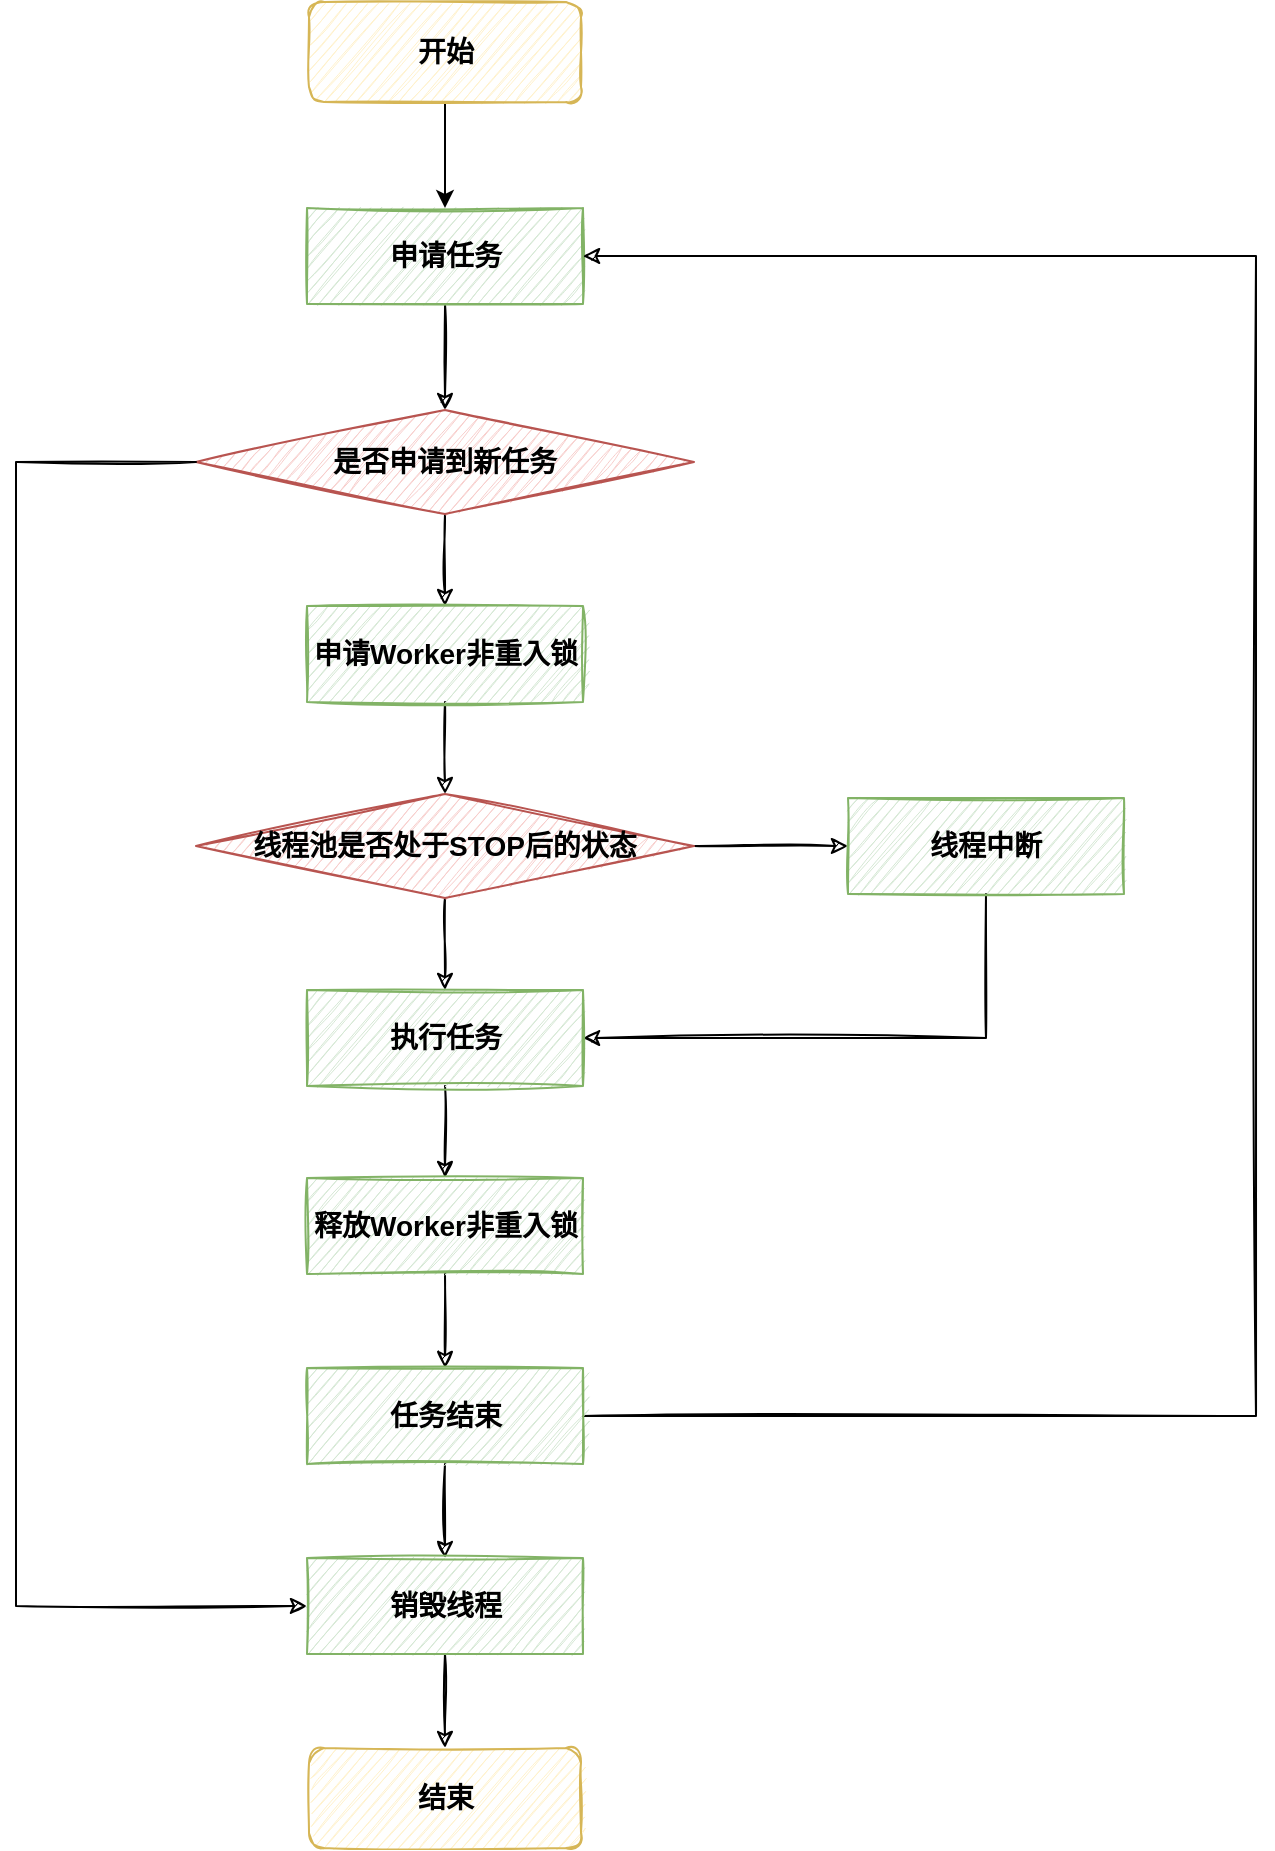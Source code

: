 <mxfile version="16.0.0" type="github">
  <diagram id="ySVifV-QcuqdoftmTHAm" name="第 1 页">
    <mxGraphModel dx="1422" dy="762" grid="0" gridSize="10" guides="1" tooltips="1" connect="1" arrows="1" fold="1" page="0" pageScale="1" pageWidth="827" pageHeight="1169" math="0" shadow="0">
      <root>
        <mxCell id="0" />
        <mxCell id="1" parent="0" />
        <mxCell id="4yu5VvH08vNOzonepLd2-12" value="" style="edgeStyle=orthogonalEdgeStyle;rounded=0;orthogonalLoop=1;jettySize=auto;html=1;" edge="1" parent="1" source="4yu5VvH08vNOzonepLd2-1" target="4yu5VvH08vNOzonepLd2-2">
          <mxGeometry relative="1" as="geometry" />
        </mxCell>
        <mxCell id="4yu5VvH08vNOzonepLd2-1" value="&lt;font style=&quot;font-size: 14px&quot;&gt;&lt;b&gt;开始&lt;/b&gt;&lt;/font&gt;" style="rounded=1;whiteSpace=wrap;html=1;fillColor=#fff2cc;strokeColor=#d6b656;sketch=1;" vertex="1" parent="1">
          <mxGeometry x="329.5" y="81" width="136" height="50" as="geometry" />
        </mxCell>
        <mxCell id="4yu5VvH08vNOzonepLd2-13" value="" style="edgeStyle=orthogonalEdgeStyle;rounded=0;orthogonalLoop=1;jettySize=auto;html=1;sketch=1;" edge="1" parent="1" source="4yu5VvH08vNOzonepLd2-2" target="4yu5VvH08vNOzonepLd2-3">
          <mxGeometry relative="1" as="geometry" />
        </mxCell>
        <mxCell id="4yu5VvH08vNOzonepLd2-2" value="&lt;b&gt;申请任务&lt;/b&gt;" style="rounded=0;whiteSpace=wrap;html=1;fontSize=14;fillColor=#d5e8d4;strokeColor=#82b366;sketch=1;" vertex="1" parent="1">
          <mxGeometry x="328.5" y="184" width="138" height="48" as="geometry" />
        </mxCell>
        <mxCell id="4yu5VvH08vNOzonepLd2-14" value="" style="edgeStyle=orthogonalEdgeStyle;rounded=0;orthogonalLoop=1;jettySize=auto;html=1;sketch=1;" edge="1" parent="1" source="4yu5VvH08vNOzonepLd2-3" target="4yu5VvH08vNOzonepLd2-4">
          <mxGeometry relative="1" as="geometry" />
        </mxCell>
        <mxCell id="4yu5VvH08vNOzonepLd2-3" value="&lt;b&gt;是否申请到新任务&lt;/b&gt;" style="rhombus;whiteSpace=wrap;html=1;sketch=1;fontSize=14;fillColor=#f8cecc;strokeColor=#b85450;" vertex="1" parent="1">
          <mxGeometry x="273" y="285" width="249" height="52" as="geometry" />
        </mxCell>
        <mxCell id="4yu5VvH08vNOzonepLd2-15" value="" style="edgeStyle=orthogonalEdgeStyle;rounded=0;orthogonalLoop=1;jettySize=auto;html=1;sketch=1;" edge="1" parent="1" source="4yu5VvH08vNOzonepLd2-4" target="4yu5VvH08vNOzonepLd2-5">
          <mxGeometry relative="1" as="geometry" />
        </mxCell>
        <mxCell id="4yu5VvH08vNOzonepLd2-4" value="&lt;b&gt;申请Worker非重入锁&lt;/b&gt;" style="rounded=0;whiteSpace=wrap;html=1;fontSize=14;fillColor=#d5e8d4;strokeColor=#82b366;sketch=1;" vertex="1" parent="1">
          <mxGeometry x="328.5" y="383" width="138" height="48" as="geometry" />
        </mxCell>
        <mxCell id="4yu5VvH08vNOzonepLd2-16" value="" style="edgeStyle=orthogonalEdgeStyle;rounded=0;orthogonalLoop=1;jettySize=auto;html=1;sketch=1;" edge="1" parent="1" source="4yu5VvH08vNOzonepLd2-5" target="4yu5VvH08vNOzonepLd2-7">
          <mxGeometry relative="1" as="geometry" />
        </mxCell>
        <mxCell id="4yu5VvH08vNOzonepLd2-21" value="" style="edgeStyle=orthogonalEdgeStyle;rounded=0;orthogonalLoop=1;jettySize=auto;html=1;sketch=1;" edge="1" parent="1" source="4yu5VvH08vNOzonepLd2-5" target="4yu5VvH08vNOzonepLd2-6">
          <mxGeometry relative="1" as="geometry" />
        </mxCell>
        <mxCell id="4yu5VvH08vNOzonepLd2-24" style="edgeStyle=orthogonalEdgeStyle;rounded=0;orthogonalLoop=1;jettySize=auto;html=1;entryX=0;entryY=0.5;entryDx=0;entryDy=0;sketch=1;exitX=0;exitY=0.5;exitDx=0;exitDy=0;" edge="1" parent="1" source="4yu5VvH08vNOzonepLd2-3" target="4yu5VvH08vNOzonepLd2-10">
          <mxGeometry relative="1" as="geometry">
            <Array as="points">
              <mxPoint x="183" y="311" />
              <mxPoint x="183" y="883" />
            </Array>
          </mxGeometry>
        </mxCell>
        <mxCell id="4yu5VvH08vNOzonepLd2-5" value="&lt;b&gt;线程池是否处于STOP后的状态&lt;/b&gt;" style="rhombus;whiteSpace=wrap;html=1;sketch=1;fontSize=14;fillColor=#f8cecc;strokeColor=#b85450;" vertex="1" parent="1">
          <mxGeometry x="273" y="477" width="249" height="52" as="geometry" />
        </mxCell>
        <mxCell id="4yu5VvH08vNOzonepLd2-22" style="edgeStyle=orthogonalEdgeStyle;rounded=0;orthogonalLoop=1;jettySize=auto;html=1;entryX=1;entryY=0.5;entryDx=0;entryDy=0;sketch=1;" edge="1" parent="1" source="4yu5VvH08vNOzonepLd2-6" target="4yu5VvH08vNOzonepLd2-7">
          <mxGeometry relative="1" as="geometry">
            <Array as="points">
              <mxPoint x="668" y="599" />
            </Array>
          </mxGeometry>
        </mxCell>
        <mxCell id="4yu5VvH08vNOzonepLd2-6" value="&lt;b&gt;线程中断&lt;/b&gt;" style="rounded=0;whiteSpace=wrap;html=1;fontSize=14;fillColor=#d5e8d4;strokeColor=#82b366;sketch=1;" vertex="1" parent="1">
          <mxGeometry x="599" y="479" width="138" height="48" as="geometry" />
        </mxCell>
        <mxCell id="4yu5VvH08vNOzonepLd2-17" value="" style="edgeStyle=orthogonalEdgeStyle;rounded=0;orthogonalLoop=1;jettySize=auto;html=1;sketch=1;" edge="1" parent="1" source="4yu5VvH08vNOzonepLd2-7" target="4yu5VvH08vNOzonepLd2-8">
          <mxGeometry relative="1" as="geometry" />
        </mxCell>
        <mxCell id="4yu5VvH08vNOzonepLd2-7" value="&lt;b&gt;执行任务&lt;/b&gt;" style="rounded=0;whiteSpace=wrap;html=1;fontSize=14;fillColor=#d5e8d4;strokeColor=#82b366;sketch=1;" vertex="1" parent="1">
          <mxGeometry x="328.5" y="575" width="138" height="48" as="geometry" />
        </mxCell>
        <mxCell id="4yu5VvH08vNOzonepLd2-18" value="" style="edgeStyle=orthogonalEdgeStyle;rounded=0;orthogonalLoop=1;jettySize=auto;html=1;sketch=1;" edge="1" parent="1" source="4yu5VvH08vNOzonepLd2-8" target="4yu5VvH08vNOzonepLd2-9">
          <mxGeometry relative="1" as="geometry" />
        </mxCell>
        <mxCell id="4yu5VvH08vNOzonepLd2-8" value="&lt;b&gt;释放Worker非重入锁&lt;/b&gt;" style="rounded=0;whiteSpace=wrap;html=1;fontSize=14;fillColor=#d5e8d4;strokeColor=#82b366;sketch=1;" vertex="1" parent="1">
          <mxGeometry x="328.5" y="669" width="138" height="48" as="geometry" />
        </mxCell>
        <mxCell id="4yu5VvH08vNOzonepLd2-19" value="" style="edgeStyle=orthogonalEdgeStyle;rounded=0;orthogonalLoop=1;jettySize=auto;html=1;sketch=1;" edge="1" parent="1" source="4yu5VvH08vNOzonepLd2-9" target="4yu5VvH08vNOzonepLd2-10">
          <mxGeometry relative="1" as="geometry" />
        </mxCell>
        <mxCell id="4yu5VvH08vNOzonepLd2-25" style="edgeStyle=orthogonalEdgeStyle;rounded=0;orthogonalLoop=1;jettySize=auto;html=1;entryX=1;entryY=0.5;entryDx=0;entryDy=0;sketch=1;" edge="1" parent="1" source="4yu5VvH08vNOzonepLd2-9" target="4yu5VvH08vNOzonepLd2-2">
          <mxGeometry relative="1" as="geometry">
            <mxPoint x="807" y="201" as="targetPoint" />
            <Array as="points">
              <mxPoint x="803" y="788" />
              <mxPoint x="803" y="208" />
            </Array>
          </mxGeometry>
        </mxCell>
        <mxCell id="4yu5VvH08vNOzonepLd2-9" value="&lt;b&gt;任务结束&lt;/b&gt;" style="rounded=0;whiteSpace=wrap;html=1;fontSize=14;fillColor=#d5e8d4;strokeColor=#82b366;sketch=1;" vertex="1" parent="1">
          <mxGeometry x="328.5" y="764" width="138" height="48" as="geometry" />
        </mxCell>
        <mxCell id="4yu5VvH08vNOzonepLd2-20" value="" style="edgeStyle=orthogonalEdgeStyle;rounded=0;orthogonalLoop=1;jettySize=auto;html=1;sketch=1;" edge="1" parent="1" source="4yu5VvH08vNOzonepLd2-10" target="4yu5VvH08vNOzonepLd2-11">
          <mxGeometry relative="1" as="geometry" />
        </mxCell>
        <mxCell id="4yu5VvH08vNOzonepLd2-10" value="&lt;b&gt;销毁线程&lt;/b&gt;" style="rounded=0;whiteSpace=wrap;html=1;fontSize=14;fillColor=#d5e8d4;strokeColor=#82b366;sketch=1;" vertex="1" parent="1">
          <mxGeometry x="328.5" y="859" width="138" height="48" as="geometry" />
        </mxCell>
        <mxCell id="4yu5VvH08vNOzonepLd2-11" value="&lt;span style=&quot;font-size: 14px&quot;&gt;&lt;b&gt;结束&lt;/b&gt;&lt;/span&gt;" style="rounded=1;whiteSpace=wrap;html=1;fillColor=#fff2cc;strokeColor=#d6b656;sketch=1;" vertex="1" parent="1">
          <mxGeometry x="329.5" y="954" width="136" height="50" as="geometry" />
        </mxCell>
      </root>
    </mxGraphModel>
  </diagram>
</mxfile>
